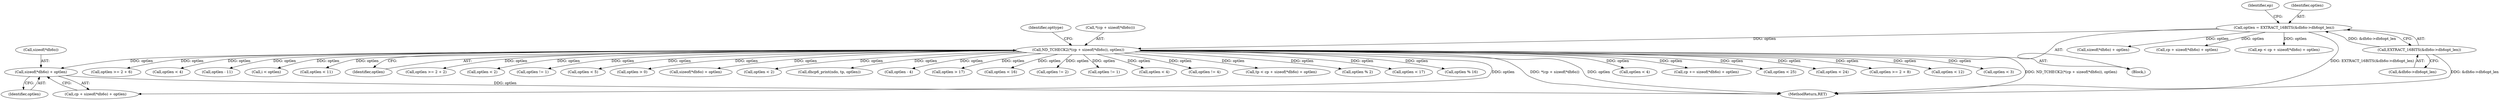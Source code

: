 digraph "0_tcpdump_11b426ee05eb62ed103218526f1fa616851c43ce@API" {
"1001008" [label="(Call,sizeof(*dh6o) + optlen)"];
"1000205" [label="(Call,ND_TCHECK2(*(cp + sizeof(*dh6o)), optlen))"];
"1000171" [label="(Call,optlen = EXTRACT_16BITS(&dh6o->dh6opt_len))"];
"1000173" [label="(Call,EXTRACT_16BITS(&dh6o->dh6opt_len))"];
"1001471" [label="(Call,optlen < 4)"];
"1001012" [label="(Identifier,optlen)"];
"1001009" [label="(Call,sizeof(*dh6o))"];
"1000180" [label="(Identifier,ep)"];
"1001711" [label="(Call,cp += sizeof(*dh6o) + optlen)"];
"1001173" [label="(Call,optlen < 25)"];
"1001592" [label="(Call,optlen < 3)"];
"1000241" [label="(Call,optlen >= 2 + 6)"];
"1001267" [label="(Call,optlen < 4)"];
"1000174" [label="(Call,&dh6o->dh6opt_len)"];
"1000688" [label="(Call,optlen - 11)"];
"1000872" [label="(Call,i < optlen)"];
"1000575" [label="(Call,optlen < 11)"];
"1000212" [label="(Identifier,optlen)"];
"1000335" [label="(Call,optlen >= 2 + 2)"];
"1000183" [label="(Call,sizeof(*dh6o) + optlen)"];
"1000205" [label="(Call,ND_TCHECK2(*(cp + sizeof(*dh6o)), optlen))"];
"1000219" [label="(Call,optlen < 2)"];
"1000214" [label="(Identifier,opttype)"];
"1000895" [label="(Call,optlen != 1)"];
"1001671" [label="(Call,optlen < 5)"];
"1001399" [label="(Call,optlen > 0)"];
"1000181" [label="(Call,cp + sizeof(*dh6o) + optlen)"];
"1001713" [label="(Call,sizeof(*dh6o) + optlen)"];
"1000206" [label="(Call,*(cp + sizeof(*dh6o)))"];
"1001041" [label="(Call,optlen < 2)"];
"1000564" [label="(Call,dhcp6_print(ndo, tp, optlen))"];
"1001496" [label="(Call,optlen - 4)"];
"1001373" [label="(Call,optlen > 17)"];
"1001416" [label="(Call,optlen < 16)"];
"1000528" [label="(Call,optlen != 2)"];
"1000502" [label="(Call,optlen != 1)"];
"1001130" [label="(Call,optlen < 4)"];
"1001006" [label="(Call,cp + sizeof(*dh6o) + optlen)"];
"1000172" [label="(Identifier,optlen)"];
"1000171" [label="(Call,optlen = EXTRACT_16BITS(&dh6o->dh6opt_len))"];
"1000173" [label="(Call,EXTRACT_16BITS(&dh6o->dh6opt_len))"];
"1001241" [label="(Call,optlen != 4)"];
"1001004" [label="(Call,tp < cp + sizeof(*dh6o) + optlen)"];
"1000455" [label="(Call,optlen % 2)"];
"1001318" [label="(Call,optlen < 17)"];
"1000952" [label="(Call,optlen % 16)"];
"1001724" [label="(MethodReturn,RET)"];
"1000391" [label="(Call,optlen < 24)"];
"1000179" [label="(Call,ep < cp + sizeof(*dh6o) + optlen)"];
"1000153" [label="(Block,)"];
"1001008" [label="(Call,sizeof(*dh6o) + optlen)"];
"1000293" [label="(Call,optlen >= 2 + 8)"];
"1001072" [label="(Call,optlen < 12)"];
"1001008" -> "1001006"  [label="AST: "];
"1001008" -> "1001012"  [label="CFG: "];
"1001009" -> "1001008"  [label="AST: "];
"1001012" -> "1001008"  [label="AST: "];
"1001006" -> "1001008"  [label="CFG: "];
"1001008" -> "1001724"  [label="DDG: optlen"];
"1000205" -> "1001008"  [label="DDG: optlen"];
"1000205" -> "1000153"  [label="AST: "];
"1000205" -> "1000212"  [label="CFG: "];
"1000206" -> "1000205"  [label="AST: "];
"1000212" -> "1000205"  [label="AST: "];
"1000214" -> "1000205"  [label="CFG: "];
"1000205" -> "1001724"  [label="DDG: *(cp + sizeof(*dh6o))"];
"1000205" -> "1001724"  [label="DDG: optlen"];
"1000205" -> "1001724"  [label="DDG: ND_TCHECK2(*(cp + sizeof(*dh6o)), optlen)"];
"1000171" -> "1000205"  [label="DDG: optlen"];
"1000205" -> "1000219"  [label="DDG: optlen"];
"1000205" -> "1000241"  [label="DDG: optlen"];
"1000205" -> "1000293"  [label="DDG: optlen"];
"1000205" -> "1000335"  [label="DDG: optlen"];
"1000205" -> "1000391"  [label="DDG: optlen"];
"1000205" -> "1000455"  [label="DDG: optlen"];
"1000205" -> "1000502"  [label="DDG: optlen"];
"1000205" -> "1000528"  [label="DDG: optlen"];
"1000205" -> "1000564"  [label="DDG: optlen"];
"1000205" -> "1000575"  [label="DDG: optlen"];
"1000205" -> "1000688"  [label="DDG: optlen"];
"1000205" -> "1000872"  [label="DDG: optlen"];
"1000205" -> "1000895"  [label="DDG: optlen"];
"1000205" -> "1000952"  [label="DDG: optlen"];
"1000205" -> "1001004"  [label="DDG: optlen"];
"1000205" -> "1001006"  [label="DDG: optlen"];
"1000205" -> "1001041"  [label="DDG: optlen"];
"1000205" -> "1001072"  [label="DDG: optlen"];
"1000205" -> "1001130"  [label="DDG: optlen"];
"1000205" -> "1001173"  [label="DDG: optlen"];
"1000205" -> "1001241"  [label="DDG: optlen"];
"1000205" -> "1001267"  [label="DDG: optlen"];
"1000205" -> "1001318"  [label="DDG: optlen"];
"1000205" -> "1001373"  [label="DDG: optlen"];
"1000205" -> "1001399"  [label="DDG: optlen"];
"1000205" -> "1001416"  [label="DDG: optlen"];
"1000205" -> "1001471"  [label="DDG: optlen"];
"1000205" -> "1001496"  [label="DDG: optlen"];
"1000205" -> "1001592"  [label="DDG: optlen"];
"1000205" -> "1001671"  [label="DDG: optlen"];
"1000205" -> "1001711"  [label="DDG: optlen"];
"1000205" -> "1001713"  [label="DDG: optlen"];
"1000171" -> "1000153"  [label="AST: "];
"1000171" -> "1000173"  [label="CFG: "];
"1000172" -> "1000171"  [label="AST: "];
"1000173" -> "1000171"  [label="AST: "];
"1000180" -> "1000171"  [label="CFG: "];
"1000171" -> "1001724"  [label="DDG: EXTRACT_16BITS(&dh6o->dh6opt_len)"];
"1000173" -> "1000171"  [label="DDG: &dh6o->dh6opt_len"];
"1000171" -> "1000179"  [label="DDG: optlen"];
"1000171" -> "1000181"  [label="DDG: optlen"];
"1000171" -> "1000183"  [label="DDG: optlen"];
"1000173" -> "1000174"  [label="CFG: "];
"1000174" -> "1000173"  [label="AST: "];
"1000173" -> "1001724"  [label="DDG: &dh6o->dh6opt_len"];
}
